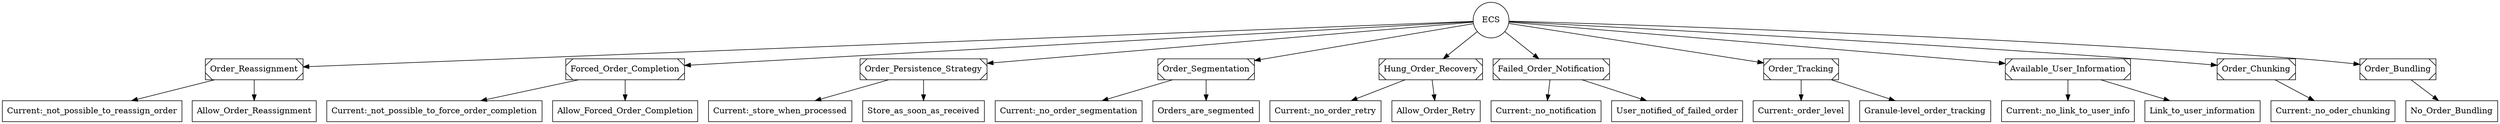 digraph G { 
rankdir = BT; 
edge[dir=back]; 
ECS[shape=circle]
"Order_Reassignment"[shape=polygon, style=diagonals]
"Current:_not_possible_to_reassign_order"[shape=box]
"Allow_Order_Reassignment"[shape=box]
"Forced_Order_Completion"[shape=polygon, style=diagonals]
"Current:_not_possible_to_force_order_completion"[shape=box]
"Allow_Forced_Order_Completion"[shape=box]
"Order_Persistence_Strategy"[shape=polygon, style=diagonals]
"Current:_store_when_processed"[shape=box]
"Store_as_soon_as_received"[shape=box]
"Order_Segmentation"[shape=polygon, style=diagonals]
"Current:_no_order_segmentation"[shape=box]
"Orders_are_segmented"[shape=box]
"Hung_Order_Recovery"[shape=polygon, style=diagonals]
"Current:_no_order_retry"[shape=box]
"Allow_Order_Retry"[shape=box]
"Failed_Order_Notification"[shape=polygon, style=diagonals]
"Current:_no_notification"[shape=box]
"User_notified_of_failed_order"[shape=box]
"Order_Tracking"[shape=polygon, style=diagonals]
"Current:_order_level"[shape=box]
"Granule-level_order_tracking"[shape=box]
"Available_User_Information"[shape=polygon, style=diagonals]
"Current:_no_link_to_user_info"[shape=box]
"Link_to_user_information"[shape=box]
"Order_Chunking"[shape=polygon, style=diagonals]
"Current:_no_oder_chunking"[shape=box]
"Order_Bundling"[shape=polygon, style=diagonals]
"No_Order_Bundling"[shape=box]
"Current:_not_possible_to_reassign_order"->"Order_Reassignment"
"Allow_Order_Reassignment"->"Order_Reassignment"
"Current:_not_possible_to_force_order_completion"->"Forced_Order_Completion"
"Allow_Forced_Order_Completion"->"Forced_Order_Completion"
"Current:_store_when_processed"->"Order_Persistence_Strategy"
"Store_as_soon_as_received"->"Order_Persistence_Strategy"
"Current:_no_order_segmentation"->"Order_Segmentation"
"Orders_are_segmented"->"Order_Segmentation"
"Current:_no_order_retry"->"Hung_Order_Recovery"
"Allow_Order_Retry"->"Hung_Order_Recovery"
"Current:_no_notification"->"Failed_Order_Notification"
"User_notified_of_failed_order"->"Failed_Order_Notification"
"Current:_order_level"->"Order_Tracking"
"Granule-level_order_tracking"->"Order_Tracking"
"Current:_no_link_to_user_info"->"Available_User_Information"
"Link_to_user_information"->"Available_User_Information"
"Current:_no_oder_chunking"->"Order_Chunking"
"No_Order_Bundling"->"Order_Bundling"
"Order_Reassignment"->ECS
"Forced_Order_Completion"->ECS
"Order_Persistence_Strategy"->ECS
"Order_Segmentation"->ECS
"Hung_Order_Recovery"->ECS
"Failed_Order_Notification"->ECS
"Order_Tracking"->ECS
"Available_User_Information"->ECS
"Order_Chunking"->ECS
"Order_Bundling"->ECS
}
